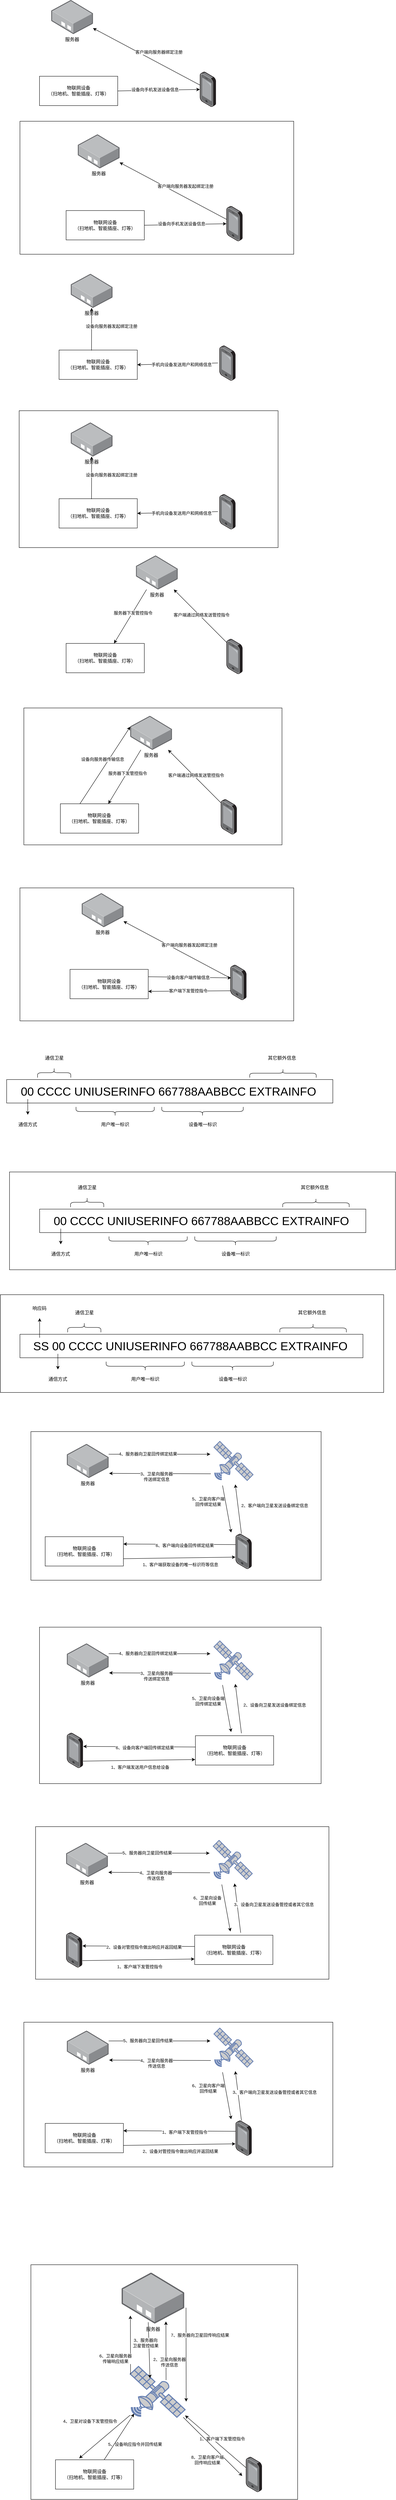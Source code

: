 <mxfile version="21.8.2" type="github">
  <diagram name="第 1 页" id="6wBXwBl5Z8HS61RYGkBm">
    <mxGraphModel dx="1379" dy="684" grid="1" gridSize="10" guides="1" tooltips="1" connect="1" arrows="1" fold="1" page="1" pageScale="1" pageWidth="827" pageHeight="1169" math="0" shadow="0">
      <root>
        <mxCell id="0" />
        <mxCell id="1" parent="0" />
        <mxCell id="zgqfaP9AVYFxgBm1xzp4-159" value="" style="rounded=0;whiteSpace=wrap;html=1;" vertex="1" parent="1">
          <mxGeometry x="98" y="5870" width="682" height="600" as="geometry" />
        </mxCell>
        <mxCell id="zgqfaP9AVYFxgBm1xzp4-135" value="" style="rounded=0;whiteSpace=wrap;html=1;" vertex="1" parent="1">
          <mxGeometry x="110" y="4750" width="750" height="390" as="geometry" />
        </mxCell>
        <mxCell id="zgqfaP9AVYFxgBm1xzp4-134" value="" style="rounded=0;whiteSpace=wrap;html=1;" vertex="1" parent="1">
          <mxGeometry x="80" y="5250" width="790" height="370" as="geometry" />
        </mxCell>
        <mxCell id="zgqfaP9AVYFxgBm1xzp4-99" value="" style="rounded=0;whiteSpace=wrap;html=1;" vertex="1" parent="1">
          <mxGeometry x="120" y="4240" width="720" height="400" as="geometry" />
        </mxCell>
        <mxCell id="zgqfaP9AVYFxgBm1xzp4-77" value="" style="rounded=0;whiteSpace=wrap;html=1;" vertex="1" parent="1">
          <mxGeometry x="98" y="3740" width="742" height="380" as="geometry" />
        </mxCell>
        <mxCell id="zgqfaP9AVYFxgBm1xzp4-58" value="" style="rounded=0;whiteSpace=wrap;html=1;" vertex="1" parent="1">
          <mxGeometry x="20" y="3390" width="980" height="250" as="geometry" />
        </mxCell>
        <mxCell id="IUubtvrcPaJ5jsY_LAJL-11" style="edgeStyle=none;rounded=0;orthogonalLoop=1;jettySize=auto;html=1;exitX=1;exitY=0.5;exitDx=0;exitDy=0;" parent="1" source="IUubtvrcPaJ5jsY_LAJL-1" target="IUubtvrcPaJ5jsY_LAJL-5" edge="1">
          <mxGeometry relative="1" as="geometry" />
        </mxCell>
        <mxCell id="IUubtvrcPaJ5jsY_LAJL-12" value="设备向手机发送设备信息" style="edgeLabel;html=1;align=center;verticalAlign=middle;resizable=0;points=[];" parent="IUubtvrcPaJ5jsY_LAJL-11" vertex="1" connectable="0">
          <mxGeometry x="-0.095" y="2" relative="1" as="geometry">
            <mxPoint as="offset" />
          </mxGeometry>
        </mxCell>
        <mxCell id="IUubtvrcPaJ5jsY_LAJL-1" value="物联网设备&lt;br&gt;（扫地机、智能插座、灯等）" style="rounded=0;whiteSpace=wrap;html=1;" parent="1" vertex="1">
          <mxGeometry x="120" y="274.95" width="200" height="75.05" as="geometry" />
        </mxCell>
        <mxCell id="IUubtvrcPaJ5jsY_LAJL-3" value="服务器" style="image;points=[];aspect=fixed;html=1;align=center;shadow=0;dashed=0;image=img/lib/allied_telesis/media_converters/Media_Converter_Standalone.svg;" parent="1" vertex="1">
          <mxGeometry x="150" y="80" width="106.77" height="87.1" as="geometry" />
        </mxCell>
        <mxCell id="IUubtvrcPaJ5jsY_LAJL-8" style="edgeStyle=none;rounded=0;orthogonalLoop=1;jettySize=auto;html=1;" parent="1" source="IUubtvrcPaJ5jsY_LAJL-5" target="IUubtvrcPaJ5jsY_LAJL-3" edge="1">
          <mxGeometry relative="1" as="geometry">
            <mxPoint x="490" y="250.133" as="sourcePoint" />
            <mxPoint x="350" y="150" as="targetPoint" />
          </mxGeometry>
        </mxCell>
        <mxCell id="IUubtvrcPaJ5jsY_LAJL-9" value="客户端向服务器绑定注册" style="edgeLabel;html=1;align=center;verticalAlign=middle;resizable=0;points=[];" parent="IUubtvrcPaJ5jsY_LAJL-8" vertex="1" connectable="0">
          <mxGeometry x="0.137" y="-2" relative="1" as="geometry">
            <mxPoint x="49" as="offset" />
          </mxGeometry>
        </mxCell>
        <mxCell id="IUubtvrcPaJ5jsY_LAJL-5" value="" style="image;points=[];aspect=fixed;html=1;align=center;shadow=0;dashed=0;image=img/lib/allied_telesis/computer_and_terminals/Smartphone.svg;" parent="1" vertex="1">
          <mxGeometry x="530" y="263.3" width="41.25" height="90" as="geometry" />
        </mxCell>
        <mxCell id="IUubtvrcPaJ5jsY_LAJL-16" value="" style="rounded=0;whiteSpace=wrap;html=1;" parent="1" vertex="1">
          <mxGeometry x="70" y="390" width="700" height="340" as="geometry" />
        </mxCell>
        <mxCell id="IUubtvrcPaJ5jsY_LAJL-17" style="edgeStyle=none;rounded=0;orthogonalLoop=1;jettySize=auto;html=1;exitX=1;exitY=0.5;exitDx=0;exitDy=0;" parent="1" source="IUubtvrcPaJ5jsY_LAJL-19" target="IUubtvrcPaJ5jsY_LAJL-23" edge="1">
          <mxGeometry relative="1" as="geometry" />
        </mxCell>
        <mxCell id="IUubtvrcPaJ5jsY_LAJL-18" value="设备向手机发送设备信息" style="edgeLabel;html=1;align=center;verticalAlign=middle;resizable=0;points=[];" parent="IUubtvrcPaJ5jsY_LAJL-17" vertex="1" connectable="0">
          <mxGeometry x="-0.095" y="2" relative="1" as="geometry">
            <mxPoint as="offset" />
          </mxGeometry>
        </mxCell>
        <mxCell id="IUubtvrcPaJ5jsY_LAJL-19" value="物联网设备&lt;br&gt;（扫地机、智能插座、灯等）" style="rounded=0;whiteSpace=wrap;html=1;" parent="1" vertex="1">
          <mxGeometry x="188" y="618.3" width="200" height="75.05" as="geometry" />
        </mxCell>
        <mxCell id="IUubtvrcPaJ5jsY_LAJL-20" value="服务器" style="image;points=[];aspect=fixed;html=1;align=center;shadow=0;dashed=0;image=img/lib/allied_telesis/media_converters/Media_Converter_Standalone.svg;" parent="1" vertex="1">
          <mxGeometry x="218" y="423.35" width="106.77" height="87.1" as="geometry" />
        </mxCell>
        <mxCell id="IUubtvrcPaJ5jsY_LAJL-21" style="edgeStyle=none;rounded=0;orthogonalLoop=1;jettySize=auto;html=1;" parent="1" source="IUubtvrcPaJ5jsY_LAJL-23" target="IUubtvrcPaJ5jsY_LAJL-20" edge="1">
          <mxGeometry relative="1" as="geometry">
            <mxPoint x="558" y="593.483" as="sourcePoint" />
            <mxPoint x="418" y="493.35" as="targetPoint" />
          </mxGeometry>
        </mxCell>
        <mxCell id="IUubtvrcPaJ5jsY_LAJL-22" value="客户端向服务器发起绑定注册" style="edgeLabel;html=1;align=center;verticalAlign=middle;resizable=0;points=[];" parent="IUubtvrcPaJ5jsY_LAJL-21" vertex="1" connectable="0">
          <mxGeometry x="0.137" y="-2" relative="1" as="geometry">
            <mxPoint x="49" as="offset" />
          </mxGeometry>
        </mxCell>
        <mxCell id="IUubtvrcPaJ5jsY_LAJL-23" value="" style="image;points=[];aspect=fixed;html=1;align=center;shadow=0;dashed=0;image=img/lib/allied_telesis/computer_and_terminals/Smartphone.svg;" parent="1" vertex="1">
          <mxGeometry x="598" y="606.65" width="41.25" height="90" as="geometry" />
        </mxCell>
        <mxCell id="IUubtvrcPaJ5jsY_LAJL-24" style="edgeStyle=none;rounded=0;orthogonalLoop=1;jettySize=auto;html=1;exitX=-0.097;exitY=0.497;exitDx=0;exitDy=0;strokeColor=default;exitPerimeter=0;entryX=1;entryY=0.5;entryDx=0;entryDy=0;" parent="1" source="IUubtvrcPaJ5jsY_LAJL-30" target="IUubtvrcPaJ5jsY_LAJL-26" edge="1">
          <mxGeometry relative="1" as="geometry">
            <mxPoint x="480" y="1050" as="targetPoint" />
          </mxGeometry>
        </mxCell>
        <mxCell id="IUubtvrcPaJ5jsY_LAJL-25" value="手机向设备发送用户和网络信息" style="edgeLabel;html=1;align=center;verticalAlign=middle;resizable=0;points=[];" parent="IUubtvrcPaJ5jsY_LAJL-24" vertex="1" connectable="0">
          <mxGeometry x="-0.095" y="2" relative="1" as="geometry">
            <mxPoint as="offset" />
          </mxGeometry>
        </mxCell>
        <mxCell id="IUubtvrcPaJ5jsY_LAJL-26" value="物联网设备&lt;br&gt;（扫地机、智能插座、灯等）" style="rounded=0;whiteSpace=wrap;html=1;" parent="1" vertex="1">
          <mxGeometry x="170" y="974.95" width="200" height="75.05" as="geometry" />
        </mxCell>
        <mxCell id="IUubtvrcPaJ5jsY_LAJL-27" value="服务器" style="image;points=[];aspect=fixed;html=1;align=center;shadow=0;dashed=0;image=img/lib/allied_telesis/media_converters/Media_Converter_Standalone.svg;" parent="1" vertex="1">
          <mxGeometry x="200" y="780" width="106.77" height="87.1" as="geometry" />
        </mxCell>
        <mxCell id="IUubtvrcPaJ5jsY_LAJL-28" style="edgeStyle=none;rounded=0;orthogonalLoop=1;jettySize=auto;html=1;exitX=0.415;exitY=0.014;exitDx=0;exitDy=0;exitPerimeter=0;" parent="1" source="IUubtvrcPaJ5jsY_LAJL-26" target="IUubtvrcPaJ5jsY_LAJL-27" edge="1">
          <mxGeometry relative="1" as="geometry">
            <mxPoint x="253" y="970" as="sourcePoint" />
            <mxPoint x="400" y="850" as="targetPoint" />
          </mxGeometry>
        </mxCell>
        <mxCell id="IUubtvrcPaJ5jsY_LAJL-29" value="设备向服务器发起绑定注册" style="edgeLabel;html=1;align=center;verticalAlign=middle;resizable=0;points=[];" parent="IUubtvrcPaJ5jsY_LAJL-28" vertex="1" connectable="0">
          <mxGeometry x="0.137" y="-2" relative="1" as="geometry">
            <mxPoint x="49" as="offset" />
          </mxGeometry>
        </mxCell>
        <mxCell id="IUubtvrcPaJ5jsY_LAJL-30" value="" style="image;points=[];aspect=fixed;html=1;align=center;shadow=0;dashed=0;image=img/lib/allied_telesis/computer_and_terminals/Smartphone.svg;" parent="1" vertex="1">
          <mxGeometry x="580" y="963.3" width="41.25" height="90" as="geometry" />
        </mxCell>
        <mxCell id="IUubtvrcPaJ5jsY_LAJL-31" value="" style="rounded=0;whiteSpace=wrap;html=1;" parent="1" vertex="1">
          <mxGeometry x="68" y="1130" width="662" height="350" as="geometry" />
        </mxCell>
        <mxCell id="IUubtvrcPaJ5jsY_LAJL-32" style="edgeStyle=none;rounded=0;orthogonalLoop=1;jettySize=auto;html=1;exitX=-0.097;exitY=0.497;exitDx=0;exitDy=0;strokeColor=default;exitPerimeter=0;entryX=1;entryY=0.5;entryDx=0;entryDy=0;" parent="1" source="IUubtvrcPaJ5jsY_LAJL-38" target="IUubtvrcPaJ5jsY_LAJL-34" edge="1">
          <mxGeometry relative="1" as="geometry">
            <mxPoint x="480" y="1430" as="targetPoint" />
          </mxGeometry>
        </mxCell>
        <mxCell id="IUubtvrcPaJ5jsY_LAJL-33" value="手机向设备发送用户和网络信息" style="edgeLabel;html=1;align=center;verticalAlign=middle;resizable=0;points=[];" parent="IUubtvrcPaJ5jsY_LAJL-32" vertex="1" connectable="0">
          <mxGeometry x="-0.095" y="2" relative="1" as="geometry">
            <mxPoint as="offset" />
          </mxGeometry>
        </mxCell>
        <mxCell id="IUubtvrcPaJ5jsY_LAJL-34" value="物联网设备&lt;br&gt;（扫地机、智能插座、灯等）" style="rounded=0;whiteSpace=wrap;html=1;" parent="1" vertex="1">
          <mxGeometry x="170" y="1354.95" width="200" height="75.05" as="geometry" />
        </mxCell>
        <mxCell id="IUubtvrcPaJ5jsY_LAJL-35" value="服务器" style="image;points=[];aspect=fixed;html=1;align=center;shadow=0;dashed=0;image=img/lib/allied_telesis/media_converters/Media_Converter_Standalone.svg;" parent="1" vertex="1">
          <mxGeometry x="200" y="1160" width="106.77" height="87.1" as="geometry" />
        </mxCell>
        <mxCell id="IUubtvrcPaJ5jsY_LAJL-36" style="edgeStyle=none;rounded=0;orthogonalLoop=1;jettySize=auto;html=1;exitX=0.415;exitY=0.014;exitDx=0;exitDy=0;exitPerimeter=0;" parent="1" source="IUubtvrcPaJ5jsY_LAJL-34" target="IUubtvrcPaJ5jsY_LAJL-35" edge="1">
          <mxGeometry relative="1" as="geometry">
            <mxPoint x="253" y="1350" as="sourcePoint" />
            <mxPoint x="400" y="1230" as="targetPoint" />
          </mxGeometry>
        </mxCell>
        <mxCell id="IUubtvrcPaJ5jsY_LAJL-37" value="设备向服务器发起绑定注册" style="edgeLabel;html=1;align=center;verticalAlign=middle;resizable=0;points=[];" parent="IUubtvrcPaJ5jsY_LAJL-36" vertex="1" connectable="0">
          <mxGeometry x="0.137" y="-2" relative="1" as="geometry">
            <mxPoint x="49" as="offset" />
          </mxGeometry>
        </mxCell>
        <mxCell id="IUubtvrcPaJ5jsY_LAJL-38" value="" style="image;points=[];aspect=fixed;html=1;align=center;shadow=0;dashed=0;image=img/lib/allied_telesis/computer_and_terminals/Smartphone.svg;" parent="1" vertex="1">
          <mxGeometry x="580" y="1343.3" width="41.25" height="90" as="geometry" />
        </mxCell>
        <mxCell id="IUubtvrcPaJ5jsY_LAJL-39" style="edgeStyle=none;rounded=0;orthogonalLoop=1;jettySize=auto;html=1;exitX=0.048;exitY=0.119;exitDx=0;exitDy=0;strokeColor=default;exitPerimeter=0;" parent="1" source="IUubtvrcPaJ5jsY_LAJL-45" target="IUubtvrcPaJ5jsY_LAJL-42" edge="1">
          <mxGeometry relative="1" as="geometry">
            <mxPoint x="490" y="1654.445" as="targetPoint" />
            <mxPoint x="695.999" y="1650.0" as="sourcePoint" />
          </mxGeometry>
        </mxCell>
        <mxCell id="IUubtvrcPaJ5jsY_LAJL-46" value="客户端通过网络发送管控指令" style="edgeLabel;html=1;align=center;verticalAlign=middle;resizable=0;points=[];" parent="IUubtvrcPaJ5jsY_LAJL-39" vertex="1" connectable="0">
          <mxGeometry x="0.009" y="-4" relative="1" as="geometry">
            <mxPoint as="offset" />
          </mxGeometry>
        </mxCell>
        <mxCell id="IUubtvrcPaJ5jsY_LAJL-41" value="物联网设备&lt;br&gt;（扫地机、智能插座、灯等）" style="rounded=0;whiteSpace=wrap;html=1;" parent="1" vertex="1">
          <mxGeometry x="188" y="1724.95" width="200" height="75.05" as="geometry" />
        </mxCell>
        <mxCell id="IUubtvrcPaJ5jsY_LAJL-42" value="服务器" style="image;points=[];aspect=fixed;html=1;align=center;shadow=0;dashed=0;image=img/lib/allied_telesis/media_converters/Media_Converter_Standalone.svg;" parent="1" vertex="1">
          <mxGeometry x="366.62" y="1500" width="106.77" height="87.1" as="geometry" />
        </mxCell>
        <mxCell id="IUubtvrcPaJ5jsY_LAJL-43" style="edgeStyle=none;rounded=0;orthogonalLoop=1;jettySize=auto;html=1;" parent="1" source="IUubtvrcPaJ5jsY_LAJL-42" target="IUubtvrcPaJ5jsY_LAJL-41" edge="1">
          <mxGeometry relative="1" as="geometry">
            <mxPoint x="271" y="1720" as="sourcePoint" />
            <mxPoint x="100" y="1610" as="targetPoint" />
          </mxGeometry>
        </mxCell>
        <mxCell id="IUubtvrcPaJ5jsY_LAJL-47" value="服务器下发管控指令" style="edgeLabel;html=1;align=center;verticalAlign=middle;resizable=0;points=[];" parent="IUubtvrcPaJ5jsY_LAJL-43" vertex="1" connectable="0">
          <mxGeometry x="-0.14" y="1" relative="1" as="geometry">
            <mxPoint as="offset" />
          </mxGeometry>
        </mxCell>
        <mxCell id="IUubtvrcPaJ5jsY_LAJL-45" value="" style="image;points=[];aspect=fixed;html=1;align=center;shadow=0;dashed=0;image=img/lib/allied_telesis/computer_and_terminals/Smartphone.svg;" parent="1" vertex="1">
          <mxGeometry x="598" y="1713.3" width="41.25" height="90" as="geometry" />
        </mxCell>
        <mxCell id="IUubtvrcPaJ5jsY_LAJL-48" value="" style="rounded=0;whiteSpace=wrap;html=1;" parent="1" vertex="1">
          <mxGeometry x="80" y="1890" width="660" height="350" as="geometry" />
        </mxCell>
        <mxCell id="IUubtvrcPaJ5jsY_LAJL-49" style="edgeStyle=none;rounded=0;orthogonalLoop=1;jettySize=auto;html=1;exitX=0.048;exitY=0.119;exitDx=0;exitDy=0;strokeColor=default;exitPerimeter=0;" parent="1" source="IUubtvrcPaJ5jsY_LAJL-55" target="IUubtvrcPaJ5jsY_LAJL-52" edge="1">
          <mxGeometry relative="1" as="geometry">
            <mxPoint x="475.38" y="2064.445" as="targetPoint" />
            <mxPoint x="681.379" y="2060" as="sourcePoint" />
          </mxGeometry>
        </mxCell>
        <mxCell id="IUubtvrcPaJ5jsY_LAJL-50" value="客户端通过网络发送管控指令" style="edgeLabel;html=1;align=center;verticalAlign=middle;resizable=0;points=[];" parent="IUubtvrcPaJ5jsY_LAJL-49" vertex="1" connectable="0">
          <mxGeometry x="0.009" y="-4" relative="1" as="geometry">
            <mxPoint as="offset" />
          </mxGeometry>
        </mxCell>
        <mxCell id="IUubtvrcPaJ5jsY_LAJL-71" style="edgeStyle=none;rounded=0;orthogonalLoop=1;jettySize=auto;html=1;exitX=0.25;exitY=0;exitDx=0;exitDy=0;entryX=0;entryY=0.321;entryDx=0;entryDy=0;entryPerimeter=0;" parent="1" source="IUubtvrcPaJ5jsY_LAJL-51" target="IUubtvrcPaJ5jsY_LAJL-52" edge="1">
          <mxGeometry relative="1" as="geometry" />
        </mxCell>
        <mxCell id="IUubtvrcPaJ5jsY_LAJL-72" value="设备向服务器传输信息" style="edgeLabel;html=1;align=center;verticalAlign=middle;resizable=0;points=[];" parent="IUubtvrcPaJ5jsY_LAJL-71" vertex="1" connectable="0">
          <mxGeometry x="-0.196" y="1" relative="1" as="geometry">
            <mxPoint x="7" y="-35" as="offset" />
          </mxGeometry>
        </mxCell>
        <mxCell id="IUubtvrcPaJ5jsY_LAJL-51" value="物联网设备&lt;br&gt;（扫地机、智能插座、灯等）" style="rounded=0;whiteSpace=wrap;html=1;" parent="1" vertex="1">
          <mxGeometry x="173.38" y="2134.95" width="200" height="75.05" as="geometry" />
        </mxCell>
        <mxCell id="IUubtvrcPaJ5jsY_LAJL-52" value="服务器" style="image;points=[];aspect=fixed;html=1;align=center;shadow=0;dashed=0;image=img/lib/allied_telesis/media_converters/Media_Converter_Standalone.svg;" parent="1" vertex="1">
          <mxGeometry x="352" y="1910" width="106.77" height="87.1" as="geometry" />
        </mxCell>
        <mxCell id="IUubtvrcPaJ5jsY_LAJL-53" style="edgeStyle=none;rounded=0;orthogonalLoop=1;jettySize=auto;html=1;" parent="1" source="IUubtvrcPaJ5jsY_LAJL-52" target="IUubtvrcPaJ5jsY_LAJL-51" edge="1">
          <mxGeometry relative="1" as="geometry">
            <mxPoint x="256.38" y="2130" as="sourcePoint" />
            <mxPoint x="85.38" y="2020" as="targetPoint" />
          </mxGeometry>
        </mxCell>
        <mxCell id="IUubtvrcPaJ5jsY_LAJL-54" value="服务器下发管控指令" style="edgeLabel;html=1;align=center;verticalAlign=middle;resizable=0;points=[];" parent="IUubtvrcPaJ5jsY_LAJL-53" vertex="1" connectable="0">
          <mxGeometry x="-0.14" y="1" relative="1" as="geometry">
            <mxPoint as="offset" />
          </mxGeometry>
        </mxCell>
        <mxCell id="IUubtvrcPaJ5jsY_LAJL-55" value="" style="image;points=[];aspect=fixed;html=1;align=center;shadow=0;dashed=0;image=img/lib/allied_telesis/computer_and_terminals/Smartphone.svg;" parent="1" vertex="1">
          <mxGeometry x="583.38" y="2123.3" width="41.25" height="90" as="geometry" />
        </mxCell>
        <mxCell id="IUubtvrcPaJ5jsY_LAJL-56" value="" style="rounded=0;whiteSpace=wrap;html=1;" parent="1" vertex="1">
          <mxGeometry x="70" y="2350" width="700" height="340" as="geometry" />
        </mxCell>
        <mxCell id="IUubtvrcPaJ5jsY_LAJL-67" style="edgeStyle=none;rounded=0;orthogonalLoop=1;jettySize=auto;html=1;exitX=1;exitY=0.25;exitDx=0;exitDy=0;entryX=0.048;entryY=0.371;entryDx=0;entryDy=0;entryPerimeter=0;" parent="1" source="IUubtvrcPaJ5jsY_LAJL-59" target="IUubtvrcPaJ5jsY_LAJL-63" edge="1">
          <mxGeometry relative="1" as="geometry" />
        </mxCell>
        <mxCell id="IUubtvrcPaJ5jsY_LAJL-69" value="设备向客户端传输信息" style="edgeLabel;html=1;align=center;verticalAlign=middle;resizable=0;points=[];" parent="IUubtvrcPaJ5jsY_LAJL-67" vertex="1" connectable="0">
          <mxGeometry x="-0.198" relative="1" as="geometry">
            <mxPoint x="17" as="offset" />
          </mxGeometry>
        </mxCell>
        <mxCell id="IUubtvrcPaJ5jsY_LAJL-68" style="edgeStyle=none;rounded=0;orthogonalLoop=1;jettySize=auto;html=1;exitX=0;exitY=0.737;exitDx=0;exitDy=0;entryX=1;entryY=0.75;entryDx=0;entryDy=0;exitPerimeter=0;" parent="1" source="IUubtvrcPaJ5jsY_LAJL-63" target="IUubtvrcPaJ5jsY_LAJL-59" edge="1">
          <mxGeometry relative="1" as="geometry">
            <mxPoint x="532.19" y="2599.997" as="sourcePoint" />
            <mxPoint x="419.999" y="2655.41" as="targetPoint" />
          </mxGeometry>
        </mxCell>
        <mxCell id="IUubtvrcPaJ5jsY_LAJL-70" value="客户端下发管控指令" style="edgeLabel;html=1;align=center;verticalAlign=middle;resizable=0;points=[];" parent="IUubtvrcPaJ5jsY_LAJL-68" vertex="1" connectable="0">
          <mxGeometry x="0.286" y="-1" relative="1" as="geometry">
            <mxPoint x="27" as="offset" />
          </mxGeometry>
        </mxCell>
        <mxCell id="IUubtvrcPaJ5jsY_LAJL-59" value="物联网设备&lt;br&gt;（扫地机、智能插座、灯等）" style="rounded=0;whiteSpace=wrap;html=1;" parent="1" vertex="1">
          <mxGeometry x="198" y="2558.3" width="200" height="75.05" as="geometry" />
        </mxCell>
        <mxCell id="IUubtvrcPaJ5jsY_LAJL-60" value="服务器" style="image;points=[];aspect=fixed;html=1;align=center;shadow=0;dashed=0;image=img/lib/allied_telesis/media_converters/Media_Converter_Standalone.svg;" parent="1" vertex="1">
          <mxGeometry x="228" y="2363.35" width="106.77" height="87.1" as="geometry" />
        </mxCell>
        <mxCell id="IUubtvrcPaJ5jsY_LAJL-61" style="edgeStyle=none;rounded=0;orthogonalLoop=1;jettySize=auto;html=1;" parent="1" source="IUubtvrcPaJ5jsY_LAJL-63" target="IUubtvrcPaJ5jsY_LAJL-60" edge="1">
          <mxGeometry relative="1" as="geometry">
            <mxPoint x="568" y="2533.483" as="sourcePoint" />
            <mxPoint x="428" y="2433.35" as="targetPoint" />
          </mxGeometry>
        </mxCell>
        <mxCell id="IUubtvrcPaJ5jsY_LAJL-62" value="客户端向服务器发起绑定注册" style="edgeLabel;html=1;align=center;verticalAlign=middle;resizable=0;points=[];" parent="IUubtvrcPaJ5jsY_LAJL-61" vertex="1" connectable="0">
          <mxGeometry x="0.137" y="-2" relative="1" as="geometry">
            <mxPoint x="49" as="offset" />
          </mxGeometry>
        </mxCell>
        <mxCell id="IUubtvrcPaJ5jsY_LAJL-63" value="" style="image;points=[];aspect=fixed;html=1;align=center;shadow=0;dashed=0;image=img/lib/allied_telesis/computer_and_terminals/Smartphone.svg;" parent="1" vertex="1">
          <mxGeometry x="608" y="2546.65" width="41.25" height="90" as="geometry" />
        </mxCell>
        <mxCell id="zgqfaP9AVYFxgBm1xzp4-2" value="" style="rounded=0;whiteSpace=wrap;html=1;" vertex="1" parent="1">
          <mxGeometry x="36" y="2840" width="834" height="60" as="geometry" />
        </mxCell>
        <mxCell id="zgqfaP9AVYFxgBm1xzp4-1" value="&lt;font style=&quot;font-size: 30px;&quot;&gt;00 CCCC UNIUSERINFO 667788AABBCC EXTRAINFO&amp;nbsp;&lt;/font&gt;" style="text;html=1;strokeColor=none;fillColor=none;align=center;verticalAlign=middle;whiteSpace=wrap;rounded=0;" vertex="1" parent="1">
          <mxGeometry x="60" y="2840" width="788" height="60" as="geometry" />
        </mxCell>
        <mxCell id="zgqfaP9AVYFxgBm1xzp4-4" value="" style="endArrow=classic;html=1;rounded=0;" edge="1" parent="1">
          <mxGeometry width="50" height="50" relative="1" as="geometry">
            <mxPoint x="90" y="2890" as="sourcePoint" />
            <mxPoint x="90" y="2930" as="targetPoint" />
          </mxGeometry>
        </mxCell>
        <mxCell id="zgqfaP9AVYFxgBm1xzp4-5" value="通信方式" style="text;html=1;strokeColor=none;fillColor=none;align=center;verticalAlign=middle;whiteSpace=wrap;rounded=0;" vertex="1" parent="1">
          <mxGeometry x="60" y="2940" width="60" height="30" as="geometry" />
        </mxCell>
        <mxCell id="zgqfaP9AVYFxgBm1xzp4-6" value="通信卫星" style="text;html=1;strokeColor=none;fillColor=none;align=center;verticalAlign=middle;whiteSpace=wrap;rounded=0;" vertex="1" parent="1">
          <mxGeometry x="127.5" y="2770" width="60" height="30" as="geometry" />
        </mxCell>
        <mxCell id="zgqfaP9AVYFxgBm1xzp4-8" value="" style="shape=curlyBracket;whiteSpace=wrap;html=1;rounded=1;flipH=1;labelPosition=right;verticalLabelPosition=middle;align=left;verticalAlign=middle;rotation=-90;" vertex="1" parent="1">
          <mxGeometry x="145" y="2780" width="25" height="85" as="geometry" />
        </mxCell>
        <mxCell id="zgqfaP9AVYFxgBm1xzp4-10" value="" style="shape=curlyBracket;whiteSpace=wrap;html=1;rounded=1;labelPosition=left;verticalLabelPosition=middle;align=right;verticalAlign=middle;rotation=-90;" vertex="1" parent="1">
          <mxGeometry x="301.69" y="2821.69" width="23.38" height="200" as="geometry" />
        </mxCell>
        <mxCell id="zgqfaP9AVYFxgBm1xzp4-11" value="用户唯一标识" style="text;html=1;strokeColor=none;fillColor=none;align=center;verticalAlign=middle;whiteSpace=wrap;rounded=0;" vertex="1" parent="1">
          <mxGeometry x="275.38" y="2940" width="76.62" height="30" as="geometry" />
        </mxCell>
        <mxCell id="zgqfaP9AVYFxgBm1xzp4-12" value="" style="shape=curlyBracket;whiteSpace=wrap;html=1;rounded=1;labelPosition=left;verticalLabelPosition=middle;align=right;verticalAlign=middle;rotation=-90;" vertex="1" parent="1">
          <mxGeometry x="525.1" y="2817.54" width="23.38" height="208.31" as="geometry" />
        </mxCell>
        <mxCell id="zgqfaP9AVYFxgBm1xzp4-13" value="设备唯一标识" style="text;html=1;strokeColor=none;fillColor=none;align=center;verticalAlign=middle;whiteSpace=wrap;rounded=0;" vertex="1" parent="1">
          <mxGeometry x="494.63" y="2940" width="85.37" height="30" as="geometry" />
        </mxCell>
        <mxCell id="zgqfaP9AVYFxgBm1xzp4-14" value="其它额外信息" style="text;html=1;strokeColor=none;fillColor=none;align=center;verticalAlign=middle;whiteSpace=wrap;rounded=0;" vertex="1" parent="1">
          <mxGeometry x="670" y="2770" width="140" height="30" as="geometry" />
        </mxCell>
        <mxCell id="zgqfaP9AVYFxgBm1xzp4-15" value="" style="shape=curlyBracket;whiteSpace=wrap;html=1;rounded=1;flipH=1;labelPosition=right;verticalLabelPosition=middle;align=left;verticalAlign=middle;rotation=-90;" vertex="1" parent="1">
          <mxGeometry x="731.25" y="2738.75" width="22.5" height="170" as="geometry" />
        </mxCell>
        <mxCell id="zgqfaP9AVYFxgBm1xzp4-17" value="" style="rounded=0;whiteSpace=wrap;html=1;" vertex="1" parent="1">
          <mxGeometry x="43.32" y="3076.25" width="986.68" height="250" as="geometry" />
        </mxCell>
        <mxCell id="zgqfaP9AVYFxgBm1xzp4-30" value="" style="rounded=0;whiteSpace=wrap;html=1;" vertex="1" parent="1">
          <mxGeometry x="120.32" y="3171.25" width="834" height="60" as="geometry" />
        </mxCell>
        <mxCell id="zgqfaP9AVYFxgBm1xzp4-31" value="&lt;font style=&quot;font-size: 30px;&quot;&gt;00 CCCC UNIUSERINFO 667788AABBCC EXTRAINFO&amp;nbsp;&lt;/font&gt;" style="text;html=1;strokeColor=none;fillColor=none;align=center;verticalAlign=middle;whiteSpace=wrap;rounded=0;" vertex="1" parent="1">
          <mxGeometry x="144.32" y="3171.25" width="788" height="60" as="geometry" />
        </mxCell>
        <mxCell id="zgqfaP9AVYFxgBm1xzp4-32" value="" style="endArrow=classic;html=1;rounded=0;" edge="1" parent="1">
          <mxGeometry width="50" height="50" relative="1" as="geometry">
            <mxPoint x="174.32" y="3221.25" as="sourcePoint" />
            <mxPoint x="174.32" y="3261.25" as="targetPoint" />
          </mxGeometry>
        </mxCell>
        <mxCell id="zgqfaP9AVYFxgBm1xzp4-33" value="通信方式" style="text;html=1;strokeColor=none;fillColor=none;align=center;verticalAlign=middle;whiteSpace=wrap;rounded=0;" vertex="1" parent="1">
          <mxGeometry x="144.32" y="3271.25" width="60" height="30" as="geometry" />
        </mxCell>
        <mxCell id="zgqfaP9AVYFxgBm1xzp4-34" value="通信卫星" style="text;html=1;strokeColor=none;fillColor=none;align=center;verticalAlign=middle;whiteSpace=wrap;rounded=0;" vertex="1" parent="1">
          <mxGeometry x="211.82" y="3101.25" width="60" height="30" as="geometry" />
        </mxCell>
        <mxCell id="zgqfaP9AVYFxgBm1xzp4-35" value="" style="shape=curlyBracket;whiteSpace=wrap;html=1;rounded=1;flipH=1;labelPosition=right;verticalLabelPosition=middle;align=left;verticalAlign=middle;rotation=-90;" vertex="1" parent="1">
          <mxGeometry x="229.32" y="3111.25" width="25" height="85" as="geometry" />
        </mxCell>
        <mxCell id="zgqfaP9AVYFxgBm1xzp4-36" value="" style="shape=curlyBracket;whiteSpace=wrap;html=1;rounded=1;labelPosition=left;verticalLabelPosition=middle;align=right;verticalAlign=middle;rotation=-90;" vertex="1" parent="1">
          <mxGeometry x="386.01" y="3152.94" width="23.38" height="200" as="geometry" />
        </mxCell>
        <mxCell id="zgqfaP9AVYFxgBm1xzp4-37" value="用户唯一标识" style="text;html=1;strokeColor=none;fillColor=none;align=center;verticalAlign=middle;whiteSpace=wrap;rounded=0;" vertex="1" parent="1">
          <mxGeometry x="359.7" y="3271.25" width="76.62" height="30" as="geometry" />
        </mxCell>
        <mxCell id="zgqfaP9AVYFxgBm1xzp4-38" value="" style="shape=curlyBracket;whiteSpace=wrap;html=1;rounded=1;labelPosition=left;verticalLabelPosition=middle;align=right;verticalAlign=middle;rotation=-90;" vertex="1" parent="1">
          <mxGeometry x="609.42" y="3148.79" width="23.38" height="208.31" as="geometry" />
        </mxCell>
        <mxCell id="zgqfaP9AVYFxgBm1xzp4-39" value="设备唯一标识" style="text;html=1;strokeColor=none;fillColor=none;align=center;verticalAlign=middle;whiteSpace=wrap;rounded=0;" vertex="1" parent="1">
          <mxGeometry x="578.95" y="3271.25" width="85.37" height="30" as="geometry" />
        </mxCell>
        <mxCell id="zgqfaP9AVYFxgBm1xzp4-40" value="其它额外信息" style="text;html=1;strokeColor=none;fillColor=none;align=center;verticalAlign=middle;whiteSpace=wrap;rounded=0;" vertex="1" parent="1">
          <mxGeometry x="754.32" y="3101.25" width="140" height="30" as="geometry" />
        </mxCell>
        <mxCell id="zgqfaP9AVYFxgBm1xzp4-41" value="" style="shape=curlyBracket;whiteSpace=wrap;html=1;rounded=1;flipH=1;labelPosition=right;verticalLabelPosition=middle;align=left;verticalAlign=middle;rotation=-90;" vertex="1" parent="1">
          <mxGeometry x="815.57" y="3070" width="22.5" height="170" as="geometry" />
        </mxCell>
        <mxCell id="zgqfaP9AVYFxgBm1xzp4-43" value="" style="rounded=0;whiteSpace=wrap;html=1;" vertex="1" parent="1">
          <mxGeometry x="70" y="3491.25" width="877" height="60" as="geometry" />
        </mxCell>
        <mxCell id="zgqfaP9AVYFxgBm1xzp4-44" value="&lt;font style=&quot;font-size: 30px;&quot;&gt;SS 00 CCCC UNIUSERINFO 667788AABBCC EXTRAINFO&amp;nbsp;&lt;/font&gt;" style="text;html=1;strokeColor=none;fillColor=none;align=center;verticalAlign=middle;whiteSpace=wrap;rounded=0;" vertex="1" parent="1">
          <mxGeometry x="80" y="3491.25" width="860" height="60" as="geometry" />
        </mxCell>
        <mxCell id="zgqfaP9AVYFxgBm1xzp4-45" value="" style="endArrow=classic;html=1;rounded=0;" edge="1" parent="1">
          <mxGeometry width="50" height="50" relative="1" as="geometry">
            <mxPoint x="167" y="3541.25" as="sourcePoint" />
            <mxPoint x="167" y="3581.25" as="targetPoint" />
          </mxGeometry>
        </mxCell>
        <mxCell id="zgqfaP9AVYFxgBm1xzp4-46" value="通信方式" style="text;html=1;strokeColor=none;fillColor=none;align=center;verticalAlign=middle;whiteSpace=wrap;rounded=0;" vertex="1" parent="1">
          <mxGeometry x="137" y="3591.25" width="60" height="30" as="geometry" />
        </mxCell>
        <mxCell id="zgqfaP9AVYFxgBm1xzp4-47" value="通信卫星" style="text;html=1;strokeColor=none;fillColor=none;align=center;verticalAlign=middle;whiteSpace=wrap;rounded=0;" vertex="1" parent="1">
          <mxGeometry x="204.5" y="3421.25" width="60" height="30" as="geometry" />
        </mxCell>
        <mxCell id="zgqfaP9AVYFxgBm1xzp4-48" value="" style="shape=curlyBracket;whiteSpace=wrap;html=1;rounded=1;flipH=1;labelPosition=right;verticalLabelPosition=middle;align=left;verticalAlign=middle;rotation=-90;" vertex="1" parent="1">
          <mxGeometry x="222" y="3431.25" width="25" height="85" as="geometry" />
        </mxCell>
        <mxCell id="zgqfaP9AVYFxgBm1xzp4-49" value="" style="shape=curlyBracket;whiteSpace=wrap;html=1;rounded=1;labelPosition=left;verticalLabelPosition=middle;align=right;verticalAlign=middle;rotation=-90;" vertex="1" parent="1">
          <mxGeometry x="378.69" y="3472.94" width="23.38" height="200" as="geometry" />
        </mxCell>
        <mxCell id="zgqfaP9AVYFxgBm1xzp4-50" value="用户唯一标识" style="text;html=1;strokeColor=none;fillColor=none;align=center;verticalAlign=middle;whiteSpace=wrap;rounded=0;" vertex="1" parent="1">
          <mxGeometry x="352.38" y="3591.25" width="76.62" height="30" as="geometry" />
        </mxCell>
        <mxCell id="zgqfaP9AVYFxgBm1xzp4-51" value="" style="shape=curlyBracket;whiteSpace=wrap;html=1;rounded=1;labelPosition=left;verticalLabelPosition=middle;align=right;verticalAlign=middle;rotation=-90;" vertex="1" parent="1">
          <mxGeometry x="602.1" y="3468.79" width="23.38" height="208.31" as="geometry" />
        </mxCell>
        <mxCell id="zgqfaP9AVYFxgBm1xzp4-52" value="设备唯一标识" style="text;html=1;strokeColor=none;fillColor=none;align=center;verticalAlign=middle;whiteSpace=wrap;rounded=0;" vertex="1" parent="1">
          <mxGeometry x="571.63" y="3591.25" width="85.37" height="30" as="geometry" />
        </mxCell>
        <mxCell id="zgqfaP9AVYFxgBm1xzp4-53" value="其它额外信息" style="text;html=1;strokeColor=none;fillColor=none;align=center;verticalAlign=middle;whiteSpace=wrap;rounded=0;" vertex="1" parent="1">
          <mxGeometry x="747.0" y="3421.25" width="140" height="30" as="geometry" />
        </mxCell>
        <mxCell id="zgqfaP9AVYFxgBm1xzp4-54" value="" style="shape=curlyBracket;whiteSpace=wrap;html=1;rounded=1;flipH=1;labelPosition=right;verticalLabelPosition=middle;align=left;verticalAlign=middle;rotation=-90;" vertex="1" parent="1">
          <mxGeometry x="808.25" y="3390" width="22.5" height="170" as="geometry" />
        </mxCell>
        <mxCell id="zgqfaP9AVYFxgBm1xzp4-56" value="" style="endArrow=classic;html=1;rounded=0;" edge="1" parent="1">
          <mxGeometry width="50" height="50" relative="1" as="geometry">
            <mxPoint x="120.32" y="3500" as="sourcePoint" />
            <mxPoint x="120.32" y="3450" as="targetPoint" />
          </mxGeometry>
        </mxCell>
        <mxCell id="zgqfaP9AVYFxgBm1xzp4-57" value="响应码" style="text;html=1;strokeColor=none;fillColor=none;align=center;verticalAlign=middle;whiteSpace=wrap;rounded=0;" vertex="1" parent="1">
          <mxGeometry x="90" y="3410" width="60" height="30" as="geometry" />
        </mxCell>
        <mxCell id="zgqfaP9AVYFxgBm1xzp4-59" style="edgeStyle=none;rounded=0;orthogonalLoop=1;jettySize=auto;html=1;exitX=1;exitY=0.75;exitDx=0;exitDy=0;entryX=-0.006;entryY=0.664;entryDx=0;entryDy=0;entryPerimeter=0;" edge="1" parent="1" source="zgqfaP9AVYFxgBm1xzp4-61" target="zgqfaP9AVYFxgBm1xzp4-65">
          <mxGeometry relative="1" as="geometry">
            <mxPoint x="354.01" y="4057.905" as="sourcePoint" />
            <mxPoint x="598.01" y="4057.9" as="targetPoint" />
          </mxGeometry>
        </mxCell>
        <mxCell id="zgqfaP9AVYFxgBm1xzp4-60" value="1、客户端获取设备的唯一标识符等信息" style="edgeLabel;html=1;align=center;verticalAlign=middle;resizable=0;points=[];" vertex="1" connectable="0" parent="zgqfaP9AVYFxgBm1xzp4-59">
          <mxGeometry x="-0.095" y="2" relative="1" as="geometry">
            <mxPoint x="16" y="19" as="offset" />
          </mxGeometry>
        </mxCell>
        <mxCell id="zgqfaP9AVYFxgBm1xzp4-61" value="物联网设备&lt;br&gt;（扫地机、智能插座、灯等）" style="rounded=0;whiteSpace=wrap;html=1;" vertex="1" parent="1">
          <mxGeometry x="134.5" y="4008.68" width="200" height="75.05" as="geometry" />
        </mxCell>
        <mxCell id="zgqfaP9AVYFxgBm1xzp4-63" style="edgeStyle=none;rounded=0;orthogonalLoop=1;jettySize=auto;html=1;" edge="1" parent="1" source="zgqfaP9AVYFxgBm1xzp4-65">
          <mxGeometry relative="1" as="geometry">
            <mxPoint x="560" y="3988.033" as="sourcePoint" />
            <mxPoint x="620.625" y="3875.0" as="targetPoint" />
          </mxGeometry>
        </mxCell>
        <mxCell id="zgqfaP9AVYFxgBm1xzp4-64" value="2、客户端向卫星发送设备绑定信息" style="edgeLabel;html=1;align=center;verticalAlign=middle;resizable=0;points=[];" vertex="1" connectable="0" parent="zgqfaP9AVYFxgBm1xzp4-63">
          <mxGeometry x="0.137" y="-2" relative="1" as="geometry">
            <mxPoint x="91" as="offset" />
          </mxGeometry>
        </mxCell>
        <mxCell id="zgqfaP9AVYFxgBm1xzp4-65" value="" style="image;points=[];aspect=fixed;html=1;align=center;shadow=0;dashed=0;image=img/lib/allied_telesis/computer_and_terminals/Smartphone.svg;" vertex="1" parent="1">
          <mxGeometry x="621.25" y="4001.2" width="41.25" height="90" as="geometry" />
        </mxCell>
        <mxCell id="zgqfaP9AVYFxgBm1xzp4-67" value="" style="fontColor=#0066CC;verticalAlign=top;verticalLabelPosition=bottom;labelPosition=center;align=center;html=1;outlineConnect=0;fillColor=#CCCCCC;strokeColor=#6881B3;gradientColor=none;gradientDirection=north;strokeWidth=2;shape=mxgraph.networks.satellite;" vertex="1" parent="1">
          <mxGeometry x="566" y="3765" width="100" height="100" as="geometry" />
        </mxCell>
        <mxCell id="zgqfaP9AVYFxgBm1xzp4-68" style="edgeStyle=none;rounded=0;orthogonalLoop=1;jettySize=auto;html=1;exitX=0;exitY=0.308;exitDx=0;exitDy=0;exitPerimeter=0;entryX=1;entryY=0.25;entryDx=0;entryDy=0;" edge="1" parent="1" source="zgqfaP9AVYFxgBm1xzp4-65" target="zgqfaP9AVYFxgBm1xzp4-61">
          <mxGeometry relative="1" as="geometry">
            <mxPoint x="356.8" y="4027.9" as="sourcePoint" />
            <mxPoint x="468" y="3967.9" as="targetPoint" />
          </mxGeometry>
        </mxCell>
        <mxCell id="zgqfaP9AVYFxgBm1xzp4-69" value="6、客户端向设备回传绑定结果" style="edgeLabel;html=1;align=center;verticalAlign=middle;resizable=0;points=[];" vertex="1" connectable="0" parent="zgqfaP9AVYFxgBm1xzp4-68">
          <mxGeometry x="-0.095" y="2" relative="1" as="geometry">
            <mxPoint as="offset" />
          </mxGeometry>
        </mxCell>
        <mxCell id="zgqfaP9AVYFxgBm1xzp4-70" style="edgeStyle=none;rounded=0;orthogonalLoop=1;jettySize=auto;html=1;" edge="1" parent="1">
          <mxGeometry relative="1" as="geometry">
            <mxPoint x="588" y="3877.9" as="sourcePoint" />
            <mxPoint x="610" y="3998" as="targetPoint" />
          </mxGeometry>
        </mxCell>
        <mxCell id="zgqfaP9AVYFxgBm1xzp4-71" value="5、卫星向客户端&lt;br&gt;回传绑定结果" style="edgeLabel;html=1;align=center;verticalAlign=middle;resizable=0;points=[];" vertex="1" connectable="0" parent="zgqfaP9AVYFxgBm1xzp4-70">
          <mxGeometry x="0.137" y="-2" relative="1" as="geometry">
            <mxPoint x="-48" y="-28" as="offset" />
          </mxGeometry>
        </mxCell>
        <mxCell id="zgqfaP9AVYFxgBm1xzp4-72" value="服务器" style="image;points=[];aspect=fixed;html=1;align=center;shadow=0;dashed=0;image=img/lib/allied_telesis/media_converters/Media_Converter_Standalone.svg;" vertex="1" parent="1">
          <mxGeometry x="190" y="3771.45" width="106.77" height="87.1" as="geometry" />
        </mxCell>
        <mxCell id="zgqfaP9AVYFxgBm1xzp4-73" value="" style="endArrow=classic;html=1;rounded=0;" edge="1" parent="1">
          <mxGeometry width="50" height="50" relative="1" as="geometry">
            <mxPoint x="296.77" y="3797.9" as="sourcePoint" />
            <mxPoint x="556.77" y="3797.9" as="targetPoint" />
          </mxGeometry>
        </mxCell>
        <mxCell id="zgqfaP9AVYFxgBm1xzp4-75" value="4、服务器向卫星回传绑定结果" style="edgeLabel;html=1;align=center;verticalAlign=middle;resizable=0;points=[];" vertex="1" connectable="0" parent="zgqfaP9AVYFxgBm1xzp4-73">
          <mxGeometry x="-0.229" y="1" relative="1" as="geometry">
            <mxPoint as="offset" />
          </mxGeometry>
        </mxCell>
        <mxCell id="zgqfaP9AVYFxgBm1xzp4-74" value="" style="endArrow=classic;html=1;rounded=0;entryX=1.012;entryY=0.866;entryDx=0;entryDy=0;entryPerimeter=0;" edge="1" parent="1" target="zgqfaP9AVYFxgBm1xzp4-72">
          <mxGeometry width="50" height="50" relative="1" as="geometry">
            <mxPoint x="558" y="3847.9" as="sourcePoint" />
            <mxPoint x="278" y="3917.9" as="targetPoint" />
          </mxGeometry>
        </mxCell>
        <mxCell id="zgqfaP9AVYFxgBm1xzp4-76" value="3、卫星向服务器&lt;br&gt;传送绑定信息" style="edgeLabel;html=1;align=center;verticalAlign=middle;resizable=0;points=[];" vertex="1" connectable="0" parent="1">
          <mxGeometry x="426.77" y="3847.9" as="geometry">
            <mxPoint x="-8" y="7" as="offset" />
          </mxGeometry>
        </mxCell>
        <mxCell id="zgqfaP9AVYFxgBm1xzp4-79" style="edgeStyle=none;rounded=0;orthogonalLoop=1;jettySize=auto;html=1;exitX=1;exitY=0.75;exitDx=0;exitDy=0;entryX=-0.006;entryY=0.664;entryDx=0;entryDy=0;entryPerimeter=0;" edge="1" parent="1">
          <mxGeometry relative="1" as="geometry">
            <mxPoint x="231.74" y="4582.448" as="sourcePoint" />
            <mxPoint x="518.243" y="4578.44" as="targetPoint" />
          </mxGeometry>
        </mxCell>
        <mxCell id="zgqfaP9AVYFxgBm1xzp4-80" value="1、客户端发送用户信息给设备" style="edgeLabel;html=1;align=center;verticalAlign=middle;resizable=0;points=[];" vertex="1" connectable="0" parent="zgqfaP9AVYFxgBm1xzp4-79">
          <mxGeometry x="-0.095" y="2" relative="1" as="geometry">
            <mxPoint x="16" y="19" as="offset" />
          </mxGeometry>
        </mxCell>
        <mxCell id="zgqfaP9AVYFxgBm1xzp4-82" style="edgeStyle=none;rounded=0;orthogonalLoop=1;jettySize=auto;html=1;" edge="1" parent="1">
          <mxGeometry relative="1" as="geometry">
            <mxPoint x="636.289" y="4511.2" as="sourcePoint" />
            <mxPoint x="620.625" y="4385" as="targetPoint" />
          </mxGeometry>
        </mxCell>
        <mxCell id="zgqfaP9AVYFxgBm1xzp4-83" value="2、设备向卫星发送设备绑定信息" style="edgeLabel;html=1;align=center;verticalAlign=middle;resizable=0;points=[];" vertex="1" connectable="0" parent="zgqfaP9AVYFxgBm1xzp4-82">
          <mxGeometry x="0.137" y="-2" relative="1" as="geometry">
            <mxPoint x="91" as="offset" />
          </mxGeometry>
        </mxCell>
        <mxCell id="zgqfaP9AVYFxgBm1xzp4-85" value="" style="fontColor=#0066CC;verticalAlign=top;verticalLabelPosition=bottom;labelPosition=center;align=center;html=1;outlineConnect=0;fillColor=#CCCCCC;strokeColor=#6881B3;gradientColor=none;gradientDirection=north;strokeWidth=2;shape=mxgraph.networks.satellite;" vertex="1" parent="1">
          <mxGeometry x="566" y="4275" width="100" height="100" as="geometry" />
        </mxCell>
        <mxCell id="zgqfaP9AVYFxgBm1xzp4-86" style="edgeStyle=none;rounded=0;orthogonalLoop=1;jettySize=auto;html=1;exitX=0;exitY=0.308;exitDx=0;exitDy=0;exitPerimeter=0;entryX=1;entryY=0.25;entryDx=0;entryDy=0;" edge="1" parent="1">
          <mxGeometry relative="1" as="geometry">
            <mxPoint x="518.49" y="4546.4" as="sourcePoint" />
            <mxPoint x="231.74" y="4544.922" as="targetPoint" />
          </mxGeometry>
        </mxCell>
        <mxCell id="zgqfaP9AVYFxgBm1xzp4-87" value="6、设备向客户端回传绑定结果" style="edgeLabel;html=1;align=center;verticalAlign=middle;resizable=0;points=[];" vertex="1" connectable="0" parent="zgqfaP9AVYFxgBm1xzp4-86">
          <mxGeometry x="-0.095" y="2" relative="1" as="geometry">
            <mxPoint as="offset" />
          </mxGeometry>
        </mxCell>
        <mxCell id="zgqfaP9AVYFxgBm1xzp4-88" style="edgeStyle=none;rounded=0;orthogonalLoop=1;jettySize=auto;html=1;" edge="1" parent="1">
          <mxGeometry relative="1" as="geometry">
            <mxPoint x="588" y="4387.9" as="sourcePoint" />
            <mxPoint x="610" y="4508" as="targetPoint" />
          </mxGeometry>
        </mxCell>
        <mxCell id="zgqfaP9AVYFxgBm1xzp4-89" value="5、卫星向设备端&lt;br&gt;回传绑定结果" style="edgeLabel;html=1;align=center;verticalAlign=middle;resizable=0;points=[];" vertex="1" connectable="0" parent="zgqfaP9AVYFxgBm1xzp4-88">
          <mxGeometry x="0.137" y="-2" relative="1" as="geometry">
            <mxPoint x="-48" y="-28" as="offset" />
          </mxGeometry>
        </mxCell>
        <mxCell id="zgqfaP9AVYFxgBm1xzp4-90" value="服务器" style="image;points=[];aspect=fixed;html=1;align=center;shadow=0;dashed=0;image=img/lib/allied_telesis/media_converters/Media_Converter_Standalone.svg;" vertex="1" parent="1">
          <mxGeometry x="190" y="4281.45" width="106.77" height="87.1" as="geometry" />
        </mxCell>
        <mxCell id="zgqfaP9AVYFxgBm1xzp4-91" value="" style="endArrow=classic;html=1;rounded=0;" edge="1" parent="1">
          <mxGeometry width="50" height="50" relative="1" as="geometry">
            <mxPoint x="296.77" y="4307.9" as="sourcePoint" />
            <mxPoint x="556.77" y="4307.9" as="targetPoint" />
          </mxGeometry>
        </mxCell>
        <mxCell id="zgqfaP9AVYFxgBm1xzp4-92" value="4、服务器向卫星回传绑定结果" style="edgeLabel;html=1;align=center;verticalAlign=middle;resizable=0;points=[];" vertex="1" connectable="0" parent="zgqfaP9AVYFxgBm1xzp4-91">
          <mxGeometry x="-0.229" y="1" relative="1" as="geometry">
            <mxPoint as="offset" />
          </mxGeometry>
        </mxCell>
        <mxCell id="zgqfaP9AVYFxgBm1xzp4-93" value="" style="endArrow=classic;html=1;rounded=0;entryX=1.012;entryY=0.866;entryDx=0;entryDy=0;entryPerimeter=0;" edge="1" parent="1" target="zgqfaP9AVYFxgBm1xzp4-90">
          <mxGeometry width="50" height="50" relative="1" as="geometry">
            <mxPoint x="558" y="4357.9" as="sourcePoint" />
            <mxPoint x="278" y="4427.9" as="targetPoint" />
          </mxGeometry>
        </mxCell>
        <mxCell id="zgqfaP9AVYFxgBm1xzp4-94" value="3、卫星向服务器&lt;br&gt;传送绑定信息" style="edgeLabel;html=1;align=center;verticalAlign=middle;resizable=0;points=[];" vertex="1" connectable="0" parent="1">
          <mxGeometry x="426.77" y="4357.9" as="geometry">
            <mxPoint x="-8" y="7" as="offset" />
          </mxGeometry>
        </mxCell>
        <mxCell id="zgqfaP9AVYFxgBm1xzp4-95" value="物联网设备&lt;br&gt;（扫地机、智能插座、灯等）" style="rounded=0;whiteSpace=wrap;html=1;" vertex="1" parent="1">
          <mxGeometry x="518.63" y="4517.48" width="200" height="75.05" as="geometry" />
        </mxCell>
        <mxCell id="zgqfaP9AVYFxgBm1xzp4-96" value="" style="image;points=[];aspect=fixed;html=1;align=center;shadow=0;dashed=0;image=img/lib/allied_telesis/computer_and_terminals/Smartphone.svg;" vertex="1" parent="1">
          <mxGeometry x="190" y="4510" width="41.25" height="90" as="geometry" />
        </mxCell>
        <mxCell id="zgqfaP9AVYFxgBm1xzp4-101" style="edgeStyle=none;rounded=0;orthogonalLoop=1;jettySize=auto;html=1;exitX=1;exitY=0.75;exitDx=0;exitDy=0;entryX=-0.006;entryY=0.664;entryDx=0;entryDy=0;entryPerimeter=0;" edge="1" parent="1">
          <mxGeometry relative="1" as="geometry">
            <mxPoint x="229.81" y="5092.448" as="sourcePoint" />
            <mxPoint x="516.313" y="5088.44" as="targetPoint" />
          </mxGeometry>
        </mxCell>
        <mxCell id="zgqfaP9AVYFxgBm1xzp4-102" value="1、客户端下发管控指令" style="edgeLabel;html=1;align=center;verticalAlign=middle;resizable=0;points=[];" vertex="1" connectable="0" parent="zgqfaP9AVYFxgBm1xzp4-101">
          <mxGeometry x="-0.095" y="2" relative="1" as="geometry">
            <mxPoint x="16" y="19" as="offset" />
          </mxGeometry>
        </mxCell>
        <mxCell id="zgqfaP9AVYFxgBm1xzp4-103" style="edgeStyle=none;rounded=0;orthogonalLoop=1;jettySize=auto;html=1;" edge="1" parent="1">
          <mxGeometry relative="1" as="geometry">
            <mxPoint x="634.359" y="5021.2" as="sourcePoint" />
            <mxPoint x="618.695" y="4895" as="targetPoint" />
          </mxGeometry>
        </mxCell>
        <mxCell id="zgqfaP9AVYFxgBm1xzp4-104" value="3、设备向卫星发送设备管控或者其它信息" style="edgeLabel;html=1;align=center;verticalAlign=middle;resizable=0;points=[];" vertex="1" connectable="0" parent="zgqfaP9AVYFxgBm1xzp4-103">
          <mxGeometry x="0.137" y="-2" relative="1" as="geometry">
            <mxPoint x="91" as="offset" />
          </mxGeometry>
        </mxCell>
        <mxCell id="zgqfaP9AVYFxgBm1xzp4-105" value="" style="fontColor=#0066CC;verticalAlign=top;verticalLabelPosition=bottom;labelPosition=center;align=center;html=1;outlineConnect=0;fillColor=#CCCCCC;strokeColor=#6881B3;gradientColor=none;gradientDirection=north;strokeWidth=2;shape=mxgraph.networks.satellite;" vertex="1" parent="1">
          <mxGeometry x="564.07" y="4785" width="100" height="100" as="geometry" />
        </mxCell>
        <mxCell id="zgqfaP9AVYFxgBm1xzp4-106" style="edgeStyle=none;rounded=0;orthogonalLoop=1;jettySize=auto;html=1;exitX=0;exitY=0.308;exitDx=0;exitDy=0;exitPerimeter=0;entryX=1;entryY=0.25;entryDx=0;entryDy=0;" edge="1" parent="1">
          <mxGeometry relative="1" as="geometry">
            <mxPoint x="516.56" y="5056.4" as="sourcePoint" />
            <mxPoint x="229.81" y="5054.922" as="targetPoint" />
          </mxGeometry>
        </mxCell>
        <mxCell id="zgqfaP9AVYFxgBm1xzp4-107" value="2、设备对管控指令做出响应并返回结果" style="edgeLabel;html=1;align=center;verticalAlign=middle;resizable=0;points=[];" vertex="1" connectable="0" parent="zgqfaP9AVYFxgBm1xzp4-106">
          <mxGeometry x="-0.095" y="2" relative="1" as="geometry">
            <mxPoint as="offset" />
          </mxGeometry>
        </mxCell>
        <mxCell id="zgqfaP9AVYFxgBm1xzp4-108" style="edgeStyle=none;rounded=0;orthogonalLoop=1;jettySize=auto;html=1;" edge="1" parent="1">
          <mxGeometry relative="1" as="geometry">
            <mxPoint x="586.07" y="4897.9" as="sourcePoint" />
            <mxPoint x="608.07" y="5018" as="targetPoint" />
          </mxGeometry>
        </mxCell>
        <mxCell id="zgqfaP9AVYFxgBm1xzp4-109" value="6、卫星向设备&lt;br style=&quot;border-color: var(--border-color);&quot;&gt;回传结果" style="edgeLabel;html=1;align=center;verticalAlign=middle;resizable=0;points=[];" vertex="1" connectable="0" parent="zgqfaP9AVYFxgBm1xzp4-108">
          <mxGeometry x="0.137" y="-2" relative="1" as="geometry">
            <mxPoint x="-48" y="-28" as="offset" />
          </mxGeometry>
        </mxCell>
        <mxCell id="zgqfaP9AVYFxgBm1xzp4-110" value="服务器" style="image;points=[];aspect=fixed;html=1;align=center;shadow=0;dashed=0;image=img/lib/allied_telesis/media_converters/Media_Converter_Standalone.svg;" vertex="1" parent="1">
          <mxGeometry x="188.07" y="4791.45" width="106.77" height="87.1" as="geometry" />
        </mxCell>
        <mxCell id="zgqfaP9AVYFxgBm1xzp4-111" value="" style="endArrow=classic;html=1;rounded=0;" edge="1" parent="1">
          <mxGeometry width="50" height="50" relative="1" as="geometry">
            <mxPoint x="294.84" y="4817.9" as="sourcePoint" />
            <mxPoint x="554.84" y="4817.9" as="targetPoint" />
          </mxGeometry>
        </mxCell>
        <mxCell id="zgqfaP9AVYFxgBm1xzp4-112" value="5、服务器向卫星回传结果" style="edgeLabel;html=1;align=center;verticalAlign=middle;resizable=0;points=[];" vertex="1" connectable="0" parent="zgqfaP9AVYFxgBm1xzp4-111">
          <mxGeometry x="-0.229" y="1" relative="1" as="geometry">
            <mxPoint as="offset" />
          </mxGeometry>
        </mxCell>
        <mxCell id="zgqfaP9AVYFxgBm1xzp4-113" value="" style="endArrow=classic;html=1;rounded=0;entryX=1.012;entryY=0.866;entryDx=0;entryDy=0;entryPerimeter=0;" edge="1" parent="1" target="zgqfaP9AVYFxgBm1xzp4-110">
          <mxGeometry width="50" height="50" relative="1" as="geometry">
            <mxPoint x="556.07" y="4867.9" as="sourcePoint" />
            <mxPoint x="276.07" y="4937.9" as="targetPoint" />
          </mxGeometry>
        </mxCell>
        <mxCell id="zgqfaP9AVYFxgBm1xzp4-114" value="4、卫星向服务器&lt;br&gt;传送信息" style="edgeLabel;html=1;align=center;verticalAlign=middle;resizable=0;points=[];" vertex="1" connectable="0" parent="1">
          <mxGeometry x="424.84" y="4867.9" as="geometry">
            <mxPoint x="-8" y="7" as="offset" />
          </mxGeometry>
        </mxCell>
        <mxCell id="zgqfaP9AVYFxgBm1xzp4-115" value="物联网设备&lt;br&gt;（扫地机、智能插座、灯等）" style="rounded=0;whiteSpace=wrap;html=1;" vertex="1" parent="1">
          <mxGeometry x="516.7" y="5027.48" width="200" height="75.05" as="geometry" />
        </mxCell>
        <mxCell id="zgqfaP9AVYFxgBm1xzp4-116" value="" style="image;points=[];aspect=fixed;html=1;align=center;shadow=0;dashed=0;image=img/lib/allied_telesis/computer_and_terminals/Smartphone.svg;" vertex="1" parent="1">
          <mxGeometry x="188.07" y="5020" width="41.25" height="90" as="geometry" />
        </mxCell>
        <mxCell id="zgqfaP9AVYFxgBm1xzp4-118" style="edgeStyle=none;rounded=0;orthogonalLoop=1;jettySize=auto;html=1;exitX=1;exitY=0.75;exitDx=0;exitDy=0;entryX=-0.006;entryY=0.664;entryDx=0;entryDy=0;entryPerimeter=0;" edge="1" parent="1" source="zgqfaP9AVYFxgBm1xzp4-120" target="zgqfaP9AVYFxgBm1xzp4-123">
          <mxGeometry relative="1" as="geometry">
            <mxPoint x="354.01" y="5557.905" as="sourcePoint" />
            <mxPoint x="598.01" y="5557.9" as="targetPoint" />
          </mxGeometry>
        </mxCell>
        <mxCell id="zgqfaP9AVYFxgBm1xzp4-119" value="2、设备对管控指令做出响应并返回结果" style="edgeLabel;html=1;align=center;verticalAlign=middle;resizable=0;points=[];" vertex="1" connectable="0" parent="zgqfaP9AVYFxgBm1xzp4-118">
          <mxGeometry x="-0.095" y="2" relative="1" as="geometry">
            <mxPoint x="16" y="19" as="offset" />
          </mxGeometry>
        </mxCell>
        <mxCell id="zgqfaP9AVYFxgBm1xzp4-120" value="物联网设备&lt;br&gt;（扫地机、智能插座、灯等）" style="rounded=0;whiteSpace=wrap;html=1;" vertex="1" parent="1">
          <mxGeometry x="134.5" y="5508.68" width="200" height="75.05" as="geometry" />
        </mxCell>
        <mxCell id="zgqfaP9AVYFxgBm1xzp4-121" style="edgeStyle=none;rounded=0;orthogonalLoop=1;jettySize=auto;html=1;" edge="1" parent="1" source="zgqfaP9AVYFxgBm1xzp4-123">
          <mxGeometry relative="1" as="geometry">
            <mxPoint x="560" y="5488.033" as="sourcePoint" />
            <mxPoint x="620.625" y="5375" as="targetPoint" />
          </mxGeometry>
        </mxCell>
        <mxCell id="zgqfaP9AVYFxgBm1xzp4-122" value="3、客户端向卫星发送设备管控或者其它信息" style="edgeLabel;html=1;align=center;verticalAlign=middle;resizable=0;points=[];" vertex="1" connectable="0" parent="zgqfaP9AVYFxgBm1xzp4-121">
          <mxGeometry x="0.137" y="-2" relative="1" as="geometry">
            <mxPoint x="91" as="offset" />
          </mxGeometry>
        </mxCell>
        <mxCell id="zgqfaP9AVYFxgBm1xzp4-123" value="" style="image;points=[];aspect=fixed;html=1;align=center;shadow=0;dashed=0;image=img/lib/allied_telesis/computer_and_terminals/Smartphone.svg;" vertex="1" parent="1">
          <mxGeometry x="621.25" y="5501.2" width="41.25" height="90" as="geometry" />
        </mxCell>
        <mxCell id="zgqfaP9AVYFxgBm1xzp4-124" value="" style="fontColor=#0066CC;verticalAlign=top;verticalLabelPosition=bottom;labelPosition=center;align=center;html=1;outlineConnect=0;fillColor=#CCCCCC;strokeColor=#6881B3;gradientColor=none;gradientDirection=north;strokeWidth=2;shape=mxgraph.networks.satellite;" vertex="1" parent="1">
          <mxGeometry x="566" y="5265" width="100" height="100" as="geometry" />
        </mxCell>
        <mxCell id="zgqfaP9AVYFxgBm1xzp4-125" style="edgeStyle=none;rounded=0;orthogonalLoop=1;jettySize=auto;html=1;exitX=0;exitY=0.308;exitDx=0;exitDy=0;exitPerimeter=0;entryX=1;entryY=0.25;entryDx=0;entryDy=0;" edge="1" parent="1" source="zgqfaP9AVYFxgBm1xzp4-123" target="zgqfaP9AVYFxgBm1xzp4-120">
          <mxGeometry relative="1" as="geometry">
            <mxPoint x="356.8" y="5527.9" as="sourcePoint" />
            <mxPoint x="468" y="5467.9" as="targetPoint" />
          </mxGeometry>
        </mxCell>
        <mxCell id="zgqfaP9AVYFxgBm1xzp4-126" value="1、客户端下发管控指令" style="edgeLabel;html=1;align=center;verticalAlign=middle;resizable=0;points=[];" vertex="1" connectable="0" parent="zgqfaP9AVYFxgBm1xzp4-125">
          <mxGeometry x="-0.095" y="2" relative="1" as="geometry">
            <mxPoint as="offset" />
          </mxGeometry>
        </mxCell>
        <mxCell id="zgqfaP9AVYFxgBm1xzp4-127" style="edgeStyle=none;rounded=0;orthogonalLoop=1;jettySize=auto;html=1;" edge="1" parent="1">
          <mxGeometry relative="1" as="geometry">
            <mxPoint x="588" y="5377.9" as="sourcePoint" />
            <mxPoint x="610" y="5498" as="targetPoint" />
          </mxGeometry>
        </mxCell>
        <mxCell id="zgqfaP9AVYFxgBm1xzp4-128" value="6、卫星向客户端&lt;br&gt;回传结果" style="edgeLabel;html=1;align=center;verticalAlign=middle;resizable=0;points=[];" vertex="1" connectable="0" parent="zgqfaP9AVYFxgBm1xzp4-127">
          <mxGeometry x="0.137" y="-2" relative="1" as="geometry">
            <mxPoint x="-48" y="-28" as="offset" />
          </mxGeometry>
        </mxCell>
        <mxCell id="zgqfaP9AVYFxgBm1xzp4-129" value="服务器" style="image;points=[];aspect=fixed;html=1;align=center;shadow=0;dashed=0;image=img/lib/allied_telesis/media_converters/Media_Converter_Standalone.svg;" vertex="1" parent="1">
          <mxGeometry x="190" y="5271.45" width="106.77" height="87.1" as="geometry" />
        </mxCell>
        <mxCell id="zgqfaP9AVYFxgBm1xzp4-130" value="" style="endArrow=classic;html=1;rounded=0;" edge="1" parent="1">
          <mxGeometry width="50" height="50" relative="1" as="geometry">
            <mxPoint x="296.77" y="5297.9" as="sourcePoint" />
            <mxPoint x="556.77" y="5297.9" as="targetPoint" />
          </mxGeometry>
        </mxCell>
        <mxCell id="zgqfaP9AVYFxgBm1xzp4-131" value="5、服务器向卫星回传结果" style="edgeLabel;html=1;align=center;verticalAlign=middle;resizable=0;points=[];" vertex="1" connectable="0" parent="zgqfaP9AVYFxgBm1xzp4-130">
          <mxGeometry x="-0.229" y="1" relative="1" as="geometry">
            <mxPoint as="offset" />
          </mxGeometry>
        </mxCell>
        <mxCell id="zgqfaP9AVYFxgBm1xzp4-132" value="" style="endArrow=classic;html=1;rounded=0;entryX=1.012;entryY=0.866;entryDx=0;entryDy=0;entryPerimeter=0;" edge="1" parent="1" target="zgqfaP9AVYFxgBm1xzp4-129">
          <mxGeometry width="50" height="50" relative="1" as="geometry">
            <mxPoint x="558" y="5347.9" as="sourcePoint" />
            <mxPoint x="278" y="5417.9" as="targetPoint" />
          </mxGeometry>
        </mxCell>
        <mxCell id="zgqfaP9AVYFxgBm1xzp4-133" value="4、卫星向服务器&lt;br&gt;传送信息" style="edgeLabel;html=1;align=center;verticalAlign=middle;resizable=0;points=[];" vertex="1" connectable="0" parent="1">
          <mxGeometry x="426.77" y="5347.9" as="geometry">
            <mxPoint x="-8" y="7" as="offset" />
          </mxGeometry>
        </mxCell>
        <mxCell id="zgqfaP9AVYFxgBm1xzp4-137" style="edgeStyle=none;rounded=0;orthogonalLoop=1;jettySize=auto;html=1;entryX=0.303;entryY=-0.049;entryDx=0;entryDy=0;entryPerimeter=0;" edge="1" parent="1" source="zgqfaP9AVYFxgBm1xzp4-143" target="zgqfaP9AVYFxgBm1xzp4-139">
          <mxGeometry relative="1" as="geometry">
            <mxPoint x="525.34" y="6248.768" as="sourcePoint" />
            <mxPoint x="205.34" y="6361.2" as="targetPoint" />
          </mxGeometry>
        </mxCell>
        <mxCell id="zgqfaP9AVYFxgBm1xzp4-138" value="4、卫星对设备下发管控指令" style="edgeLabel;html=1;align=center;verticalAlign=middle;resizable=0;points=[];" vertex="1" connectable="0" parent="zgqfaP9AVYFxgBm1xzp4-137">
          <mxGeometry x="-0.095" y="2" relative="1" as="geometry">
            <mxPoint x="-45" y="-36" as="offset" />
          </mxGeometry>
        </mxCell>
        <mxCell id="zgqfaP9AVYFxgBm1xzp4-139" value="物联网设备&lt;br&gt;（扫地机、智能插座、灯等）" style="rounded=0;whiteSpace=wrap;html=1;" vertex="1" parent="1">
          <mxGeometry x="160.84" y="6368.68" width="200" height="75.05" as="geometry" />
        </mxCell>
        <mxCell id="zgqfaP9AVYFxgBm1xzp4-140" style="edgeStyle=none;rounded=0;orthogonalLoop=1;jettySize=auto;html=1;" edge="1" parent="1" source="zgqfaP9AVYFxgBm1xzp4-142" target="zgqfaP9AVYFxgBm1xzp4-143">
          <mxGeometry relative="1" as="geometry">
            <mxPoint x="586.34" y="6348.033" as="sourcePoint" />
            <mxPoint x="548.34" y="6250" as="targetPoint" />
          </mxGeometry>
        </mxCell>
        <mxCell id="zgqfaP9AVYFxgBm1xzp4-141" value="5、设备响应指令并回传结果" style="edgeLabel;html=1;align=center;verticalAlign=middle;resizable=0;points=[];" vertex="1" connectable="0" parent="zgqfaP9AVYFxgBm1xzp4-140">
          <mxGeometry x="0.137" y="-2" relative="1" as="geometry">
            <mxPoint x="-197" y="18" as="offset" />
          </mxGeometry>
        </mxCell>
        <mxCell id="zgqfaP9AVYFxgBm1xzp4-142" value="" style="image;points=[];aspect=fixed;html=1;align=center;shadow=0;dashed=0;image=img/lib/allied_telesis/computer_and_terminals/Smartphone.svg;" vertex="1" parent="1">
          <mxGeometry x="647.59" y="6361.2" width="41.25" height="90" as="geometry" />
        </mxCell>
        <mxCell id="zgqfaP9AVYFxgBm1xzp4-143" value="" style="fontColor=#0066CC;verticalAlign=top;verticalLabelPosition=bottom;labelPosition=center;align=center;html=1;outlineConnect=0;fillColor=#CCCCCC;strokeColor=#6881B3;gradientColor=none;gradientDirection=north;strokeWidth=2;shape=mxgraph.networks.satellite;" vertex="1" parent="1">
          <mxGeometry x="352" y="6130" width="140.3" height="130" as="geometry" />
        </mxCell>
        <mxCell id="zgqfaP9AVYFxgBm1xzp4-144" style="edgeStyle=none;rounded=0;orthogonalLoop=1;jettySize=auto;html=1;entryX=0.07;entryY=0.93;entryDx=0;entryDy=0;entryPerimeter=0;" edge="1" parent="1" source="zgqfaP9AVYFxgBm1xzp4-139" target="zgqfaP9AVYFxgBm1xzp4-143">
          <mxGeometry relative="1" as="geometry">
            <mxPoint x="448.34" y="6450" as="sourcePoint" />
            <mxPoint x="428.34" y="6310" as="targetPoint" />
          </mxGeometry>
        </mxCell>
        <mxCell id="zgqfaP9AVYFxgBm1xzp4-145" value="1、客户端下发管控指令" style="edgeLabel;html=1;align=center;verticalAlign=middle;resizable=0;points=[];" vertex="1" connectable="0" parent="zgqfaP9AVYFxgBm1xzp4-144">
          <mxGeometry x="-0.095" y="2" relative="1" as="geometry">
            <mxPoint x="269" as="offset" />
          </mxGeometry>
        </mxCell>
        <mxCell id="zgqfaP9AVYFxgBm1xzp4-146" style="edgeStyle=none;rounded=0;orthogonalLoop=1;jettySize=auto;html=1;" edge="1" parent="1" source="zgqfaP9AVYFxgBm1xzp4-143">
          <mxGeometry relative="1" as="geometry">
            <mxPoint x="498.34" y="6270" as="sourcePoint" />
            <mxPoint x="638.34" y="6410" as="targetPoint" />
          </mxGeometry>
        </mxCell>
        <mxCell id="zgqfaP9AVYFxgBm1xzp4-147" value="8、卫星向客户端&lt;br&gt;回传响应结果" style="edgeLabel;html=1;align=center;verticalAlign=middle;resizable=0;points=[];" vertex="1" connectable="0" parent="zgqfaP9AVYFxgBm1xzp4-146">
          <mxGeometry x="0.137" y="-2" relative="1" as="geometry">
            <mxPoint x="-23" y="22" as="offset" />
          </mxGeometry>
        </mxCell>
        <mxCell id="zgqfaP9AVYFxgBm1xzp4-148" value="服务器" style="image;points=[];aspect=fixed;html=1;align=center;shadow=0;dashed=0;image=img/lib/allied_telesis/media_converters/Media_Converter_Standalone.svg;" vertex="1" parent="1">
          <mxGeometry x="330" y="5890" width="160" height="130.53" as="geometry" />
        </mxCell>
        <mxCell id="zgqfaP9AVYFxgBm1xzp4-149" value="" style="endArrow=classic;html=1;rounded=0;" edge="1" parent="1">
          <mxGeometry width="50" height="50" relative="1" as="geometry">
            <mxPoint x="398.04" y="6017" as="sourcePoint" />
            <mxPoint x="402.486" y="6160" as="targetPoint" />
          </mxGeometry>
        </mxCell>
        <mxCell id="zgqfaP9AVYFxgBm1xzp4-150" value="3、服务器向&lt;br&gt;卫星管控结果" style="edgeLabel;html=1;align=center;verticalAlign=middle;resizable=0;points=[];" vertex="1" connectable="0" parent="zgqfaP9AVYFxgBm1xzp4-149">
          <mxGeometry x="-0.229" y="1" relative="1" as="geometry">
            <mxPoint x="-10" y="-2" as="offset" />
          </mxGeometry>
        </mxCell>
        <mxCell id="zgqfaP9AVYFxgBm1xzp4-151" value="" style="endArrow=classic;html=1;rounded=0;entryX=1.012;entryY=0.866;entryDx=0;entryDy=0;entryPerimeter=0;" edge="1" parent="1">
          <mxGeometry width="50" height="50" relative="1" as="geometry">
            <mxPoint x="443.6" y="6165" as="sourcePoint" />
            <mxPoint x="443.221" y="6014.999" as="targetPoint" />
          </mxGeometry>
        </mxCell>
        <mxCell id="zgqfaP9AVYFxgBm1xzp4-152" value="2、卫星向服务器&lt;br&gt;传送信息" style="edgeLabel;html=1;align=center;verticalAlign=middle;resizable=0;points=[];" vertex="1" connectable="0" parent="1">
          <mxGeometry x="453.0" y="6110" as="geometry">
            <mxPoint x="-1" y="9" as="offset" />
          </mxGeometry>
        </mxCell>
        <mxCell id="zgqfaP9AVYFxgBm1xzp4-155" value="" style="endArrow=classic;html=1;rounded=0;" edge="1" parent="1">
          <mxGeometry width="50" height="50" relative="1" as="geometry">
            <mxPoint x="494.63" y="5980" as="sourcePoint" />
            <mxPoint x="495" y="6220" as="targetPoint" />
          </mxGeometry>
        </mxCell>
        <mxCell id="zgqfaP9AVYFxgBm1xzp4-156" value="7、服务器向卫星回传响应结果" style="edgeLabel;html=1;align=center;verticalAlign=middle;resizable=0;points=[];" vertex="1" connectable="0" parent="zgqfaP9AVYFxgBm1xzp4-155">
          <mxGeometry x="-0.229" y="1" relative="1" as="geometry">
            <mxPoint x="34" y="-23" as="offset" />
          </mxGeometry>
        </mxCell>
        <mxCell id="zgqfaP9AVYFxgBm1xzp4-157" value="" style="endArrow=classic;html=1;rounded=0;entryX=1.012;entryY=0.866;entryDx=0;entryDy=0;entryPerimeter=0;" edge="1" parent="1">
          <mxGeometry width="50" height="50" relative="1" as="geometry">
            <mxPoint x="352.76" y="6150" as="sourcePoint" />
            <mxPoint x="352.381" y="5999.999" as="targetPoint" />
          </mxGeometry>
        </mxCell>
        <mxCell id="zgqfaP9AVYFxgBm1xzp4-158" value="6、卫星向服务器&lt;br&gt;传输响应结果" style="edgeLabel;html=1;align=center;verticalAlign=middle;resizable=0;points=[];" vertex="1" connectable="0" parent="zgqfaP9AVYFxgBm1xzp4-157">
          <mxGeometry x="-0.347" y="2" relative="1" as="geometry">
            <mxPoint x="-37" y="9" as="offset" />
          </mxGeometry>
        </mxCell>
      </root>
    </mxGraphModel>
  </diagram>
</mxfile>
